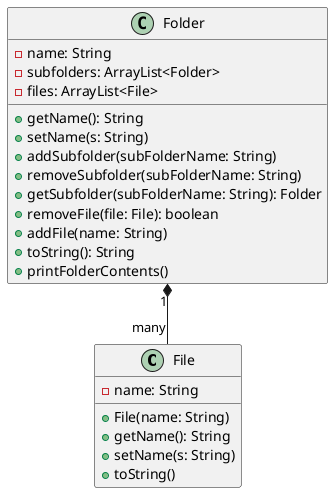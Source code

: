 @startuml
class File {
    - name: String
    + File(name: String)
    + getName(): String
    + setName(s: String)
    + toString()
}
class Folder {
    - name: String
    - subfolders: ArrayList<Folder>
    - files: ArrayList<File>
    + getName(): String
    + setName(s: String)
    + addSubfolder(subFolderName: String)
    + removeSubfolder(subFolderName: String)
    + getSubfolder(subFolderName: String): Folder
    + removeFile(file: File): boolean
    + addFile(name: String)
    + toString(): String
    + printFolderContents()
}

Folder "1" *-- "many" File
@enduml